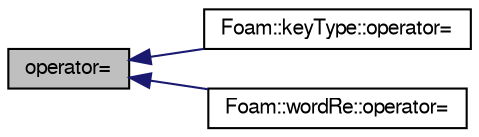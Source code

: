 digraph "operator="
{
  bgcolor="transparent";
  edge [fontname="FreeSans",fontsize="10",labelfontname="FreeSans",labelfontsize="10"];
  node [fontname="FreeSans",fontsize="10",shape=record];
  rankdir="LR";
  Node23 [label="operator=",height=0.2,width=0.4,color="black", fillcolor="grey75", style="filled", fontcolor="black"];
  Node23 -> Node24 [dir="back",color="midnightblue",fontsize="10",style="solid",fontname="FreeSans"];
  Node24 [label="Foam::keyType::operator=",height=0.2,width=0.4,color="black",URL="$a28238.html#a7154ce491ef2b5cf1babe7fbc4fe82ac",tooltip="Assign as word, not as non regular expression. "];
  Node23 -> Node25 [dir="back",color="midnightblue",fontsize="10",style="solid",fontname="FreeSans"];
  Node25 [label="Foam::wordRe::operator=",height=0.2,width=0.4,color="black",URL="$a28262.html#a0204ef739ed83a3a26b5cb80bdedac49",tooltip="Copy word, never a regular expression. "];
}
